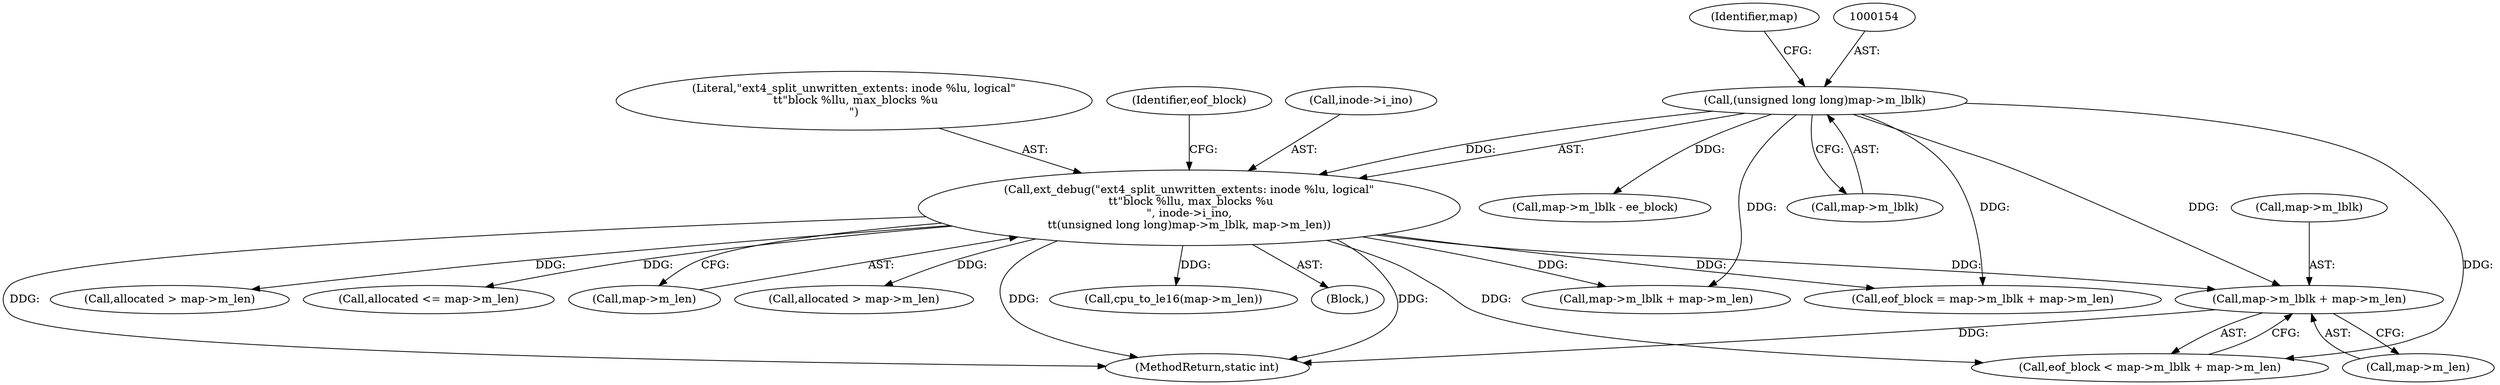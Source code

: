 digraph "0_linux_667eff35a1f56fa74ce98a0c7c29a40adc1ba4e3_0@pointer" {
"1000183" [label="(Call,map->m_lblk + map->m_len)"];
"1000153" [label="(Call,(unsigned long long)map->m_lblk)"];
"1000148" [label="(Call,ext_debug(\"ext4_split_unwritten_extents: inode %lu, logical\"\n \t\t\"block %llu, max_blocks %u\n\", inode->i_ino,\n\t\t(unsigned long long)map->m_lblk, map->m_len))"];
"1000322" [label="(Call,allocated > map->m_len)"];
"1000183" [label="(Call,map->m_lblk + map->m_len)"];
"1000274" [label="(Call,allocated <= map->m_len)"];
"1000149" [label="(Literal,\"ext4_split_unwritten_extents: inode %lu, logical\"\n \t\t\"block %llu, max_blocks %u\n\")"];
"1000158" [label="(Call,map->m_len)"];
"1000336" [label="(Call,allocated > map->m_len)"];
"1000159" [label="(Identifier,map)"];
"1000162" [label="(Identifier,eof_block)"];
"1000224" [label="(Call,map->m_lblk - ee_block)"];
"1000155" [label="(Call,map->m_lblk)"];
"1000153" [label="(Call,(unsigned long long)map->m_lblk)"];
"1000150" [label="(Call,inode->i_ino)"];
"1000181" [label="(Call,eof_block < map->m_lblk + map->m_len)"];
"1000187" [label="(Call,map->m_len)"];
"1000192" [label="(Call,map->m_lblk + map->m_len)"];
"1000184" [label="(Call,map->m_lblk)"];
"1000190" [label="(Call,eof_block = map->m_lblk + map->m_len)"];
"1000331" [label="(Call,cpu_to_le16(map->m_len))"];
"1000121" [label="(Block,)"];
"1000666" [label="(MethodReturn,static int)"];
"1000148" [label="(Call,ext_debug(\"ext4_split_unwritten_extents: inode %lu, logical\"\n \t\t\"block %llu, max_blocks %u\n\", inode->i_ino,\n\t\t(unsigned long long)map->m_lblk, map->m_len))"];
"1000183" -> "1000181"  [label="AST: "];
"1000183" -> "1000187"  [label="CFG: "];
"1000184" -> "1000183"  [label="AST: "];
"1000187" -> "1000183"  [label="AST: "];
"1000181" -> "1000183"  [label="CFG: "];
"1000183" -> "1000666"  [label="DDG: "];
"1000153" -> "1000183"  [label="DDG: "];
"1000148" -> "1000183"  [label="DDG: "];
"1000153" -> "1000148"  [label="AST: "];
"1000153" -> "1000155"  [label="CFG: "];
"1000154" -> "1000153"  [label="AST: "];
"1000155" -> "1000153"  [label="AST: "];
"1000159" -> "1000153"  [label="CFG: "];
"1000153" -> "1000148"  [label="DDG: "];
"1000153" -> "1000181"  [label="DDG: "];
"1000153" -> "1000190"  [label="DDG: "];
"1000153" -> "1000192"  [label="DDG: "];
"1000153" -> "1000224"  [label="DDG: "];
"1000148" -> "1000121"  [label="AST: "];
"1000148" -> "1000158"  [label="CFG: "];
"1000149" -> "1000148"  [label="AST: "];
"1000150" -> "1000148"  [label="AST: "];
"1000158" -> "1000148"  [label="AST: "];
"1000162" -> "1000148"  [label="CFG: "];
"1000148" -> "1000666"  [label="DDG: "];
"1000148" -> "1000666"  [label="DDG: "];
"1000148" -> "1000666"  [label="DDG: "];
"1000148" -> "1000181"  [label="DDG: "];
"1000148" -> "1000190"  [label="DDG: "];
"1000148" -> "1000192"  [label="DDG: "];
"1000148" -> "1000274"  [label="DDG: "];
"1000148" -> "1000322"  [label="DDG: "];
"1000148" -> "1000331"  [label="DDG: "];
"1000148" -> "1000336"  [label="DDG: "];
}
